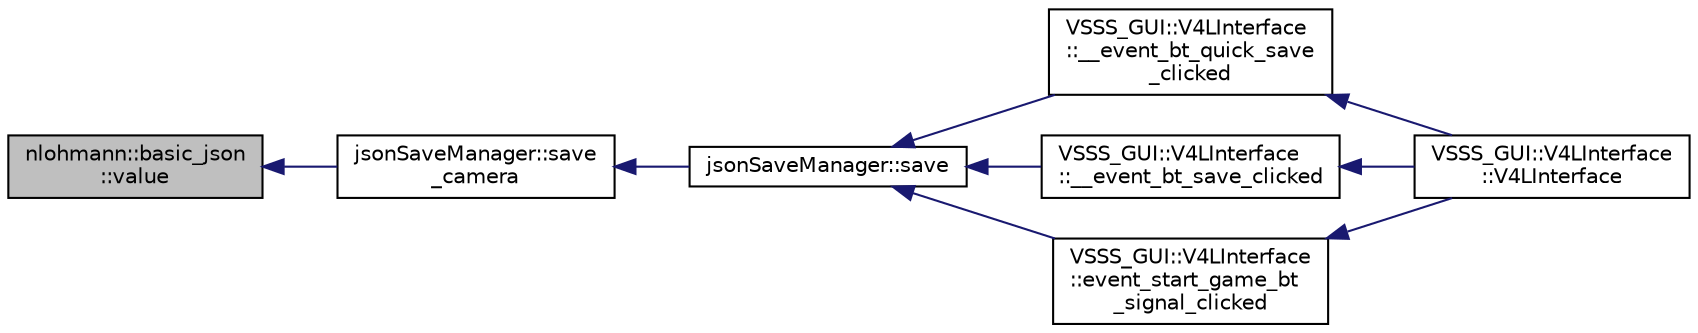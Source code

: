 digraph "nlohmann::basic_json::value"
{
 // INTERACTIVE_SVG=YES
  edge [fontname="Helvetica",fontsize="10",labelfontname="Helvetica",labelfontsize="10"];
  node [fontname="Helvetica",fontsize="10",shape=record];
  rankdir="LR";
  Node543 [label="nlohmann::basic_json\l::value",height=0.2,width=0.4,color="black", fillcolor="grey75", style="filled", fontcolor="black"];
  Node543 -> Node544 [dir="back",color="midnightblue",fontsize="10",style="solid"];
  Node544 [label="jsonSaveManager::save\l_camera",height=0.2,width=0.4,color="black", fillcolor="white", style="filled",URL="$classjson_save_manager.html#a437ba67544a0115bf0242c85b92018b3",tooltip="Save camera configurations from interface to our JSON object. "];
  Node544 -> Node545 [dir="back",color="midnightblue",fontsize="10",style="solid"];
  Node545 [label="jsonSaveManager::save",height=0.2,width=0.4,color="black", fillcolor="white", style="filled",URL="$classjson_save_manager.html#a3e628f770c39e0111b46dac21d966171",tooltip="Saves all volatile data set in the interface to a given .json file. "];
  Node545 -> Node546 [dir="back",color="midnightblue",fontsize="10",style="solid"];
  Node546 [label="VSSS_GUI::V4LInterface\l::__event_bt_quick_save\l_clicked",height=0.2,width=0.4,color="black", fillcolor="white", style="filled",URL="$class_v_s_s_s___g_u_i_1_1_v4_l_interface.html#a018c35ae221964d08f1abb40ba01abcf",tooltip="Event triggered when &#39;Quick Save&#39; button is clicked. "];
  Node546 -> Node547 [dir="back",color="midnightblue",fontsize="10",style="solid"];
  Node547 [label="VSSS_GUI::V4LInterface\l::V4LInterface",height=0.2,width=0.4,color="black", fillcolor="white", style="filled",URL="$class_v_s_s_s___g_u_i_1_1_v4_l_interface.html#a8fafd828eacc6d5480649fa9fddc7ee4",tooltip="Constructor of a V4LInterface object. "];
  Node545 -> Node548 [dir="back",color="midnightblue",fontsize="10",style="solid"];
  Node548 [label="VSSS_GUI::V4LInterface\l::__event_bt_save_clicked",height=0.2,width=0.4,color="black", fillcolor="white", style="filled",URL="$class_v_s_s_s___g_u_i_1_1_v4_l_interface.html#a86cbf672edfd408bcac975be8dbacffd",tooltip="Event triggered when &#39;Save&#39; button is clicked. "];
  Node548 -> Node547 [dir="back",color="midnightblue",fontsize="10",style="solid"];
  Node545 -> Node549 [dir="back",color="midnightblue",fontsize="10",style="solid"];
  Node549 [label="VSSS_GUI::V4LInterface\l::event_start_game_bt\l_signal_clicked",height=0.2,width=0.4,color="black", fillcolor="white", style="filled",URL="$class_v_s_s_s___g_u_i_1_1_v4_l_interface.html#a8c3f91048adebeb0b5aa9838053cdcfe",tooltip="Event triggered when start button is clicked. Starts/finishes video recording. "];
  Node549 -> Node547 [dir="back",color="midnightblue",fontsize="10",style="solid"];
}
